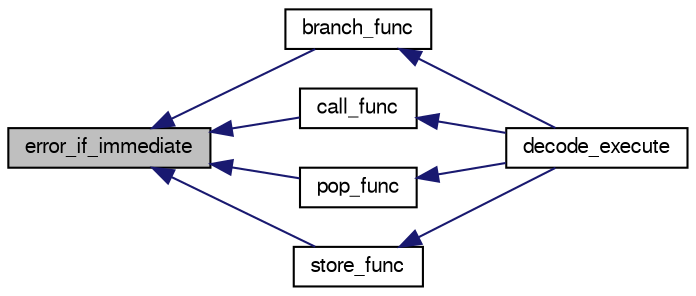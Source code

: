 digraph G
{
  edge [fontname="FreeSans",fontsize="10",labelfontname="FreeSans",labelfontsize="10"];
  node [fontname="FreeSans",fontsize="10",shape=record];
  rankdir=LR;
  Node1 [label="error_if_immediate",height=0.2,width=0.4,color="black", fillcolor="grey75", style="filled" fontcolor="black"];
  Node1 -> Node2 [dir=back,color="midnightblue",fontsize="10",style="solid",fontname="FreeSans"];
  Node2 [label="branch_func",height=0.2,width=0.4,color="black", fillcolor="white", style="filled",URL="$exec_8c.html#a96f507eb9ac08c4db64a7b70162cd20c",tooltip="Effectue un BRANCH sur la machine."];
  Node2 -> Node3 [dir=back,color="midnightblue",fontsize="10",style="solid",fontname="FreeSans"];
  Node3 [label="decode_execute",height=0.2,width=0.4,color="black", fillcolor="white", style="filled",URL="$exec_8h.html#a41471ced34d27777447c2609173af7de",tooltip="Décodage et exécution d&#39;une instruction."];
  Node1 -> Node4 [dir=back,color="midnightblue",fontsize="10",style="solid",fontname="FreeSans"];
  Node4 [label="call_func",height=0.2,width=0.4,color="black", fillcolor="white", style="filled",URL="$exec_8c.html#ae1df1803eeaf64e266b0342bccb400f2",tooltip="Effectue un CALL sur la machine."];
  Node4 -> Node3 [dir=back,color="midnightblue",fontsize="10",style="solid",fontname="FreeSans"];
  Node1 -> Node5 [dir=back,color="midnightblue",fontsize="10",style="solid",fontname="FreeSans"];
  Node5 [label="pop_func",height=0.2,width=0.4,color="black", fillcolor="white", style="filled",URL="$exec_8c.html#a65427fd4ba17a080334176670cc7c5e3",tooltip="Effectue un POP sur la machine."];
  Node5 -> Node3 [dir=back,color="midnightblue",fontsize="10",style="solid",fontname="FreeSans"];
  Node1 -> Node6 [dir=back,color="midnightblue",fontsize="10",style="solid",fontname="FreeSans"];
  Node6 [label="store_func",height=0.2,width=0.4,color="black", fillcolor="white", style="filled",URL="$exec_8c.html#aa21e97e5f575411e85827012dc7f381c",tooltip="Effectue un STORE sur la machine."];
  Node6 -> Node3 [dir=back,color="midnightblue",fontsize="10",style="solid",fontname="FreeSans"];
}
